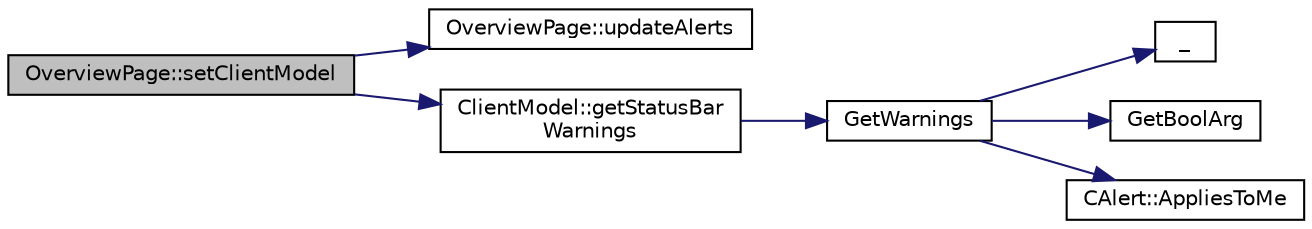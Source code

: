 digraph "OverviewPage::setClientModel"
{
  edge [fontname="Helvetica",fontsize="10",labelfontname="Helvetica",labelfontsize="10"];
  node [fontname="Helvetica",fontsize="10",shape=record];
  rankdir="LR";
  Node69 [label="OverviewPage::setClientModel",height=0.2,width=0.4,color="black", fillcolor="grey75", style="filled", fontcolor="black"];
  Node69 -> Node70 [color="midnightblue",fontsize="10",style="solid",fontname="Helvetica"];
  Node70 [label="OverviewPage::updateAlerts",height=0.2,width=0.4,color="black", fillcolor="white", style="filled",URL="$class_overview_page.html#a3f92603780b678f506929dc736e7cd1d"];
  Node69 -> Node71 [color="midnightblue",fontsize="10",style="solid",fontname="Helvetica"];
  Node71 [label="ClientModel::getStatusBar\lWarnings",height=0.2,width=0.4,color="black", fillcolor="white", style="filled",URL="$class_client_model.html#a16718fa6c90ac5bce0ce1dcbfb3ec95c",tooltip="Return warnings to be displayed in status bar. "];
  Node71 -> Node72 [color="midnightblue",fontsize="10",style="solid",fontname="Helvetica"];
  Node72 [label="GetWarnings",height=0.2,width=0.4,color="black", fillcolor="white", style="filled",URL="$main_8cpp.html#a70b1d1b79f1c760e65c960713b87b732"];
  Node72 -> Node73 [color="midnightblue",fontsize="10",style="solid",fontname="Helvetica"];
  Node73 [label="_",height=0.2,width=0.4,color="black", fillcolor="white", style="filled",URL="$ui__interface_8h.html#aad133bb6103b53cebf03fd01e2f11ba1",tooltip="Translation function: Call Translate signal on UI interface, which returns a boost::optional result..."];
  Node72 -> Node74 [color="midnightblue",fontsize="10",style="solid",fontname="Helvetica"];
  Node74 [label="GetBoolArg",height=0.2,width=0.4,color="black", fillcolor="white", style="filled",URL="$util_8cpp.html#a64d956f1dda7f9a80ab5d594532b906d",tooltip="Return boolean argument or default value. "];
  Node72 -> Node75 [color="midnightblue",fontsize="10",style="solid",fontname="Helvetica"];
  Node75 [label="CAlert::AppliesToMe",height=0.2,width=0.4,color="black", fillcolor="white", style="filled",URL="$class_c_alert.html#aba79cc9e957446fe93f05cb18f12b24b"];
}
